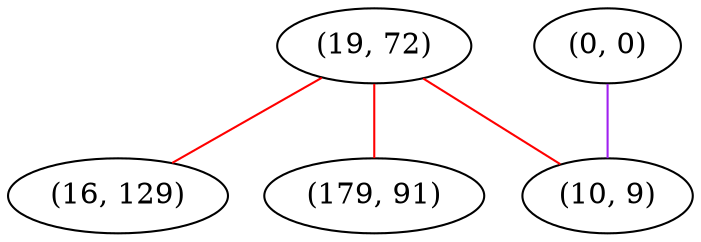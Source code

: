 graph "" {
"(19, 72)";
"(16, 129)";
"(0, 0)";
"(179, 91)";
"(10, 9)";
"(19, 72)" -- "(16, 129)"  [color=red, key=0, weight=1];
"(19, 72)" -- "(179, 91)"  [color=red, key=0, weight=1];
"(19, 72)" -- "(10, 9)"  [color=red, key=0, weight=1];
"(0, 0)" -- "(10, 9)"  [color=purple, key=0, weight=4];
}
